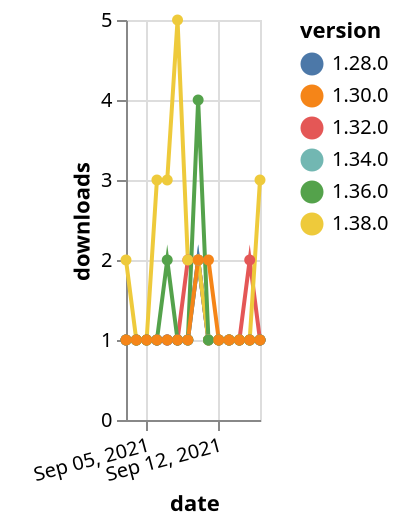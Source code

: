 {"$schema": "https://vega.github.io/schema/vega-lite/v5.json", "description": "A simple bar chart with embedded data.", "data": {"values": [{"date": "2021-09-03", "total": 221, "delta": 1, "version": "1.34.0"}, {"date": "2021-09-04", "total": 222, "delta": 1, "version": "1.34.0"}, {"date": "2021-09-05", "total": 223, "delta": 1, "version": "1.34.0"}, {"date": "2021-09-06", "total": 224, "delta": 1, "version": "1.34.0"}, {"date": "2021-09-07", "total": 225, "delta": 1, "version": "1.34.0"}, {"date": "2021-09-08", "total": 226, "delta": 1, "version": "1.34.0"}, {"date": "2021-09-09", "total": 227, "delta": 1, "version": "1.34.0"}, {"date": "2021-09-10", "total": 229, "delta": 2, "version": "1.34.0"}, {"date": "2021-09-11", "total": 230, "delta": 1, "version": "1.34.0"}, {"date": "2021-09-12", "total": 231, "delta": 1, "version": "1.34.0"}, {"date": "2021-09-13", "total": 232, "delta": 1, "version": "1.34.0"}, {"date": "2021-09-14", "total": 233, "delta": 1, "version": "1.34.0"}, {"date": "2021-09-15", "total": 234, "delta": 1, "version": "1.34.0"}, {"date": "2021-09-16", "total": 235, "delta": 1, "version": "1.34.0"}, {"date": "2021-09-03", "total": 269, "delta": 1, "version": "1.32.0"}, {"date": "2021-09-04", "total": 270, "delta": 1, "version": "1.32.0"}, {"date": "2021-09-05", "total": 271, "delta": 1, "version": "1.32.0"}, {"date": "2021-09-06", "total": 272, "delta": 1, "version": "1.32.0"}, {"date": "2021-09-07", "total": 273, "delta": 1, "version": "1.32.0"}, {"date": "2021-09-08", "total": 274, "delta": 1, "version": "1.32.0"}, {"date": "2021-09-09", "total": 276, "delta": 2, "version": "1.32.0"}, {"date": "2021-09-10", "total": 278, "delta": 2, "version": "1.32.0"}, {"date": "2021-09-11", "total": 279, "delta": 1, "version": "1.32.0"}, {"date": "2021-09-12", "total": 280, "delta": 1, "version": "1.32.0"}, {"date": "2021-09-13", "total": 281, "delta": 1, "version": "1.32.0"}, {"date": "2021-09-14", "total": 282, "delta": 1, "version": "1.32.0"}, {"date": "2021-09-15", "total": 284, "delta": 2, "version": "1.32.0"}, {"date": "2021-09-16", "total": 285, "delta": 1, "version": "1.32.0"}, {"date": "2021-09-03", "total": 288, "delta": 1, "version": "1.28.0"}, {"date": "2021-09-04", "total": 289, "delta": 1, "version": "1.28.0"}, {"date": "2021-09-05", "total": 290, "delta": 1, "version": "1.28.0"}, {"date": "2021-09-06", "total": 291, "delta": 1, "version": "1.28.0"}, {"date": "2021-09-07", "total": 292, "delta": 1, "version": "1.28.0"}, {"date": "2021-09-08", "total": 293, "delta": 1, "version": "1.28.0"}, {"date": "2021-09-09", "total": 294, "delta": 1, "version": "1.28.0"}, {"date": "2021-09-10", "total": 296, "delta": 2, "version": "1.28.0"}, {"date": "2021-09-11", "total": 297, "delta": 1, "version": "1.28.0"}, {"date": "2021-09-12", "total": 298, "delta": 1, "version": "1.28.0"}, {"date": "2021-09-13", "total": 299, "delta": 1, "version": "1.28.0"}, {"date": "2021-09-14", "total": 300, "delta": 1, "version": "1.28.0"}, {"date": "2021-09-15", "total": 301, "delta": 1, "version": "1.28.0"}, {"date": "2021-09-16", "total": 302, "delta": 1, "version": "1.28.0"}, {"date": "2021-09-03", "total": 155, "delta": 2, "version": "1.38.0"}, {"date": "2021-09-04", "total": 156, "delta": 1, "version": "1.38.0"}, {"date": "2021-09-05", "total": 157, "delta": 1, "version": "1.38.0"}, {"date": "2021-09-06", "total": 160, "delta": 3, "version": "1.38.0"}, {"date": "2021-09-07", "total": 163, "delta": 3, "version": "1.38.0"}, {"date": "2021-09-08", "total": 168, "delta": 5, "version": "1.38.0"}, {"date": "2021-09-09", "total": 170, "delta": 2, "version": "1.38.0"}, {"date": "2021-09-10", "total": 172, "delta": 2, "version": "1.38.0"}, {"date": "2021-09-11", "total": 173, "delta": 1, "version": "1.38.0"}, {"date": "2021-09-12", "total": 174, "delta": 1, "version": "1.38.0"}, {"date": "2021-09-13", "total": 175, "delta": 1, "version": "1.38.0"}, {"date": "2021-09-14", "total": 176, "delta": 1, "version": "1.38.0"}, {"date": "2021-09-15", "total": 177, "delta": 1, "version": "1.38.0"}, {"date": "2021-09-16", "total": 180, "delta": 3, "version": "1.38.0"}, {"date": "2021-09-03", "total": 283, "delta": 1, "version": "1.36.0"}, {"date": "2021-09-04", "total": 284, "delta": 1, "version": "1.36.0"}, {"date": "2021-09-05", "total": 285, "delta": 1, "version": "1.36.0"}, {"date": "2021-09-06", "total": 286, "delta": 1, "version": "1.36.0"}, {"date": "2021-09-07", "total": 288, "delta": 2, "version": "1.36.0"}, {"date": "2021-09-08", "total": 289, "delta": 1, "version": "1.36.0"}, {"date": "2021-09-09", "total": 290, "delta": 1, "version": "1.36.0"}, {"date": "2021-09-10", "total": 294, "delta": 4, "version": "1.36.0"}, {"date": "2021-09-11", "total": 295, "delta": 1, "version": "1.36.0"}, {"date": "2021-09-12", "total": 296, "delta": 1, "version": "1.36.0"}, {"date": "2021-09-13", "total": 297, "delta": 1, "version": "1.36.0"}, {"date": "2021-09-14", "total": 298, "delta": 1, "version": "1.36.0"}, {"date": "2021-09-15", "total": 299, "delta": 1, "version": "1.36.0"}, {"date": "2021-09-16", "total": 300, "delta": 1, "version": "1.36.0"}, {"date": "2021-09-03", "total": 521, "delta": 1, "version": "1.30.0"}, {"date": "2021-09-04", "total": 522, "delta": 1, "version": "1.30.0"}, {"date": "2021-09-05", "total": 523, "delta": 1, "version": "1.30.0"}, {"date": "2021-09-06", "total": 524, "delta": 1, "version": "1.30.0"}, {"date": "2021-09-07", "total": 525, "delta": 1, "version": "1.30.0"}, {"date": "2021-09-08", "total": 526, "delta": 1, "version": "1.30.0"}, {"date": "2021-09-09", "total": 527, "delta": 1, "version": "1.30.0"}, {"date": "2021-09-10", "total": 529, "delta": 2, "version": "1.30.0"}, {"date": "2021-09-11", "total": 531, "delta": 2, "version": "1.30.0"}, {"date": "2021-09-12", "total": 532, "delta": 1, "version": "1.30.0"}, {"date": "2021-09-13", "total": 533, "delta": 1, "version": "1.30.0"}, {"date": "2021-09-14", "total": 534, "delta": 1, "version": "1.30.0"}, {"date": "2021-09-15", "total": 535, "delta": 1, "version": "1.30.0"}, {"date": "2021-09-16", "total": 536, "delta": 1, "version": "1.30.0"}]}, "width": "container", "mark": {"type": "line", "point": {"filled": true}}, "encoding": {"x": {"field": "date", "type": "temporal", "timeUnit": "yearmonthdate", "title": "date", "axis": {"labelAngle": -15}}, "y": {"field": "delta", "type": "quantitative", "title": "downloads"}, "color": {"field": "version", "type": "nominal"}, "tooltip": {"field": "delta"}}}
